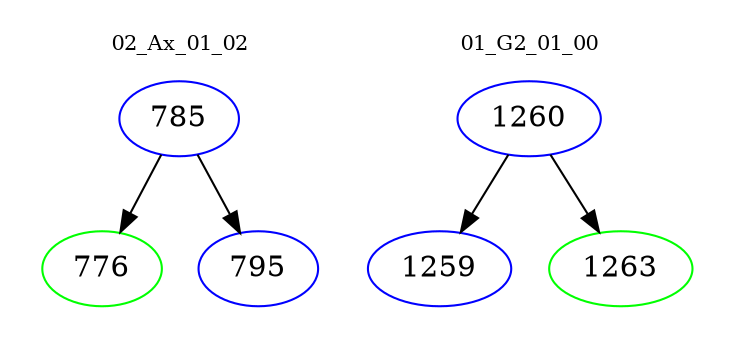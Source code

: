 digraph{
subgraph cluster_0 {
color = white
label = "02_Ax_01_02";
fontsize=10;
T0_785 [label="785", color="blue"]
T0_785 -> T0_776 [color="black"]
T0_776 [label="776", color="green"]
T0_785 -> T0_795 [color="black"]
T0_795 [label="795", color="blue"]
}
subgraph cluster_1 {
color = white
label = "01_G2_01_00";
fontsize=10;
T1_1260 [label="1260", color="blue"]
T1_1260 -> T1_1259 [color="black"]
T1_1259 [label="1259", color="blue"]
T1_1260 -> T1_1263 [color="black"]
T1_1263 [label="1263", color="green"]
}
}
